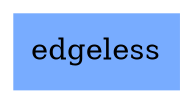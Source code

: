 digraph local_LsiBbX {
	node [color=lightblue2 style=filled]
	margin=0.04 size="6,6"
	rankdir = BT
	"n_LsiBbX" [label="edgeless" URL="/parameters/html/LsiBbX" color="#78acff" shape=box]
}
